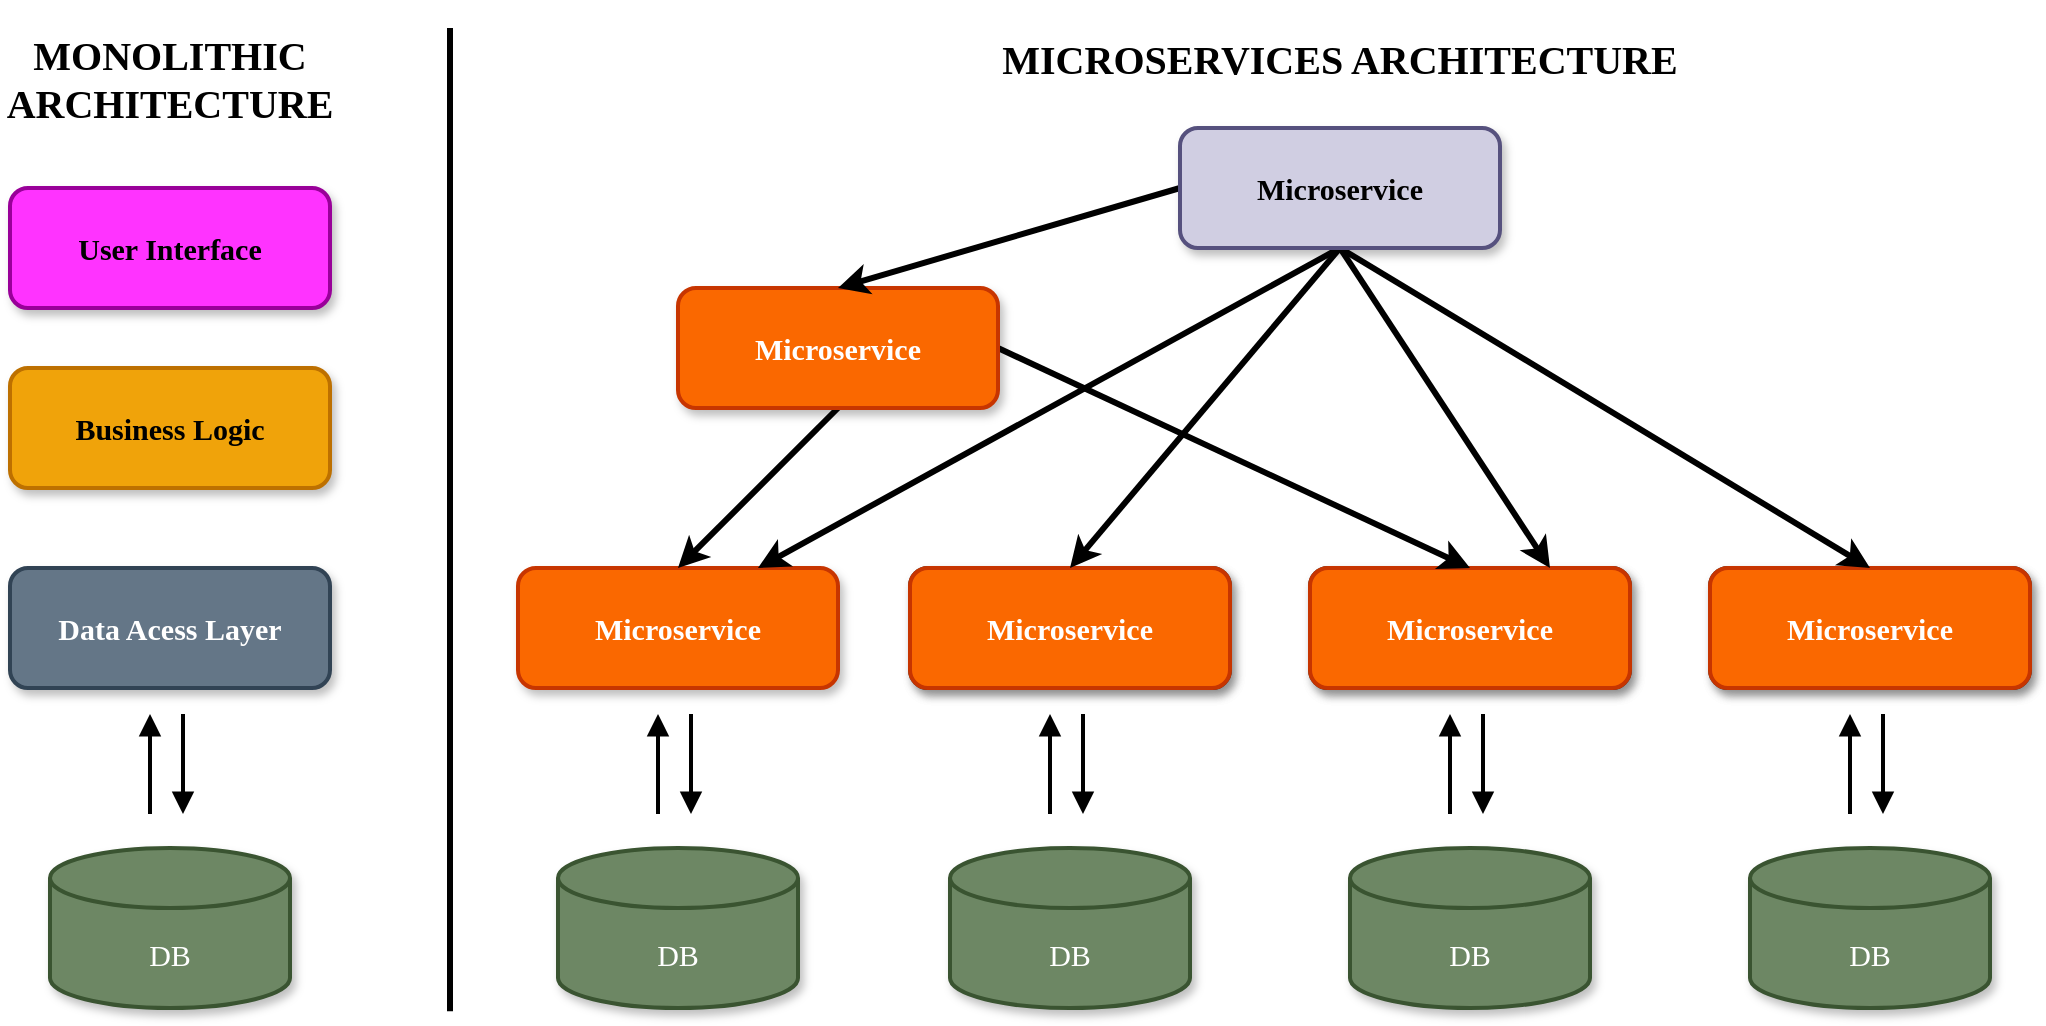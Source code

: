 <mxfile>
    <diagram id="ebu0yD5T-y7D76ZlQ7Ex" name="페이지-1">
        <mxGraphModel dx="1451" dy="1122" grid="1" gridSize="10" guides="1" tooltips="1" connect="1" arrows="1" fold="1" page="1" pageScale="1" pageWidth="827" pageHeight="1169" math="0" shadow="0">
            <root>
                <mxCell id="0"/>
                <mxCell id="1" parent="0"/>
                <mxCell id="2" value="User Interface" style="rounded=1;whiteSpace=wrap;html=1;fontFamily=Comic Sans MS;fontStyle=1;fontSize=15;glass=0;shadow=1;strokeWidth=2;fillColor=#FF33FF;strokeColor=#990099;" parent="1" vertex="1">
                    <mxGeometry x="80" y="230" width="160" height="60" as="geometry"/>
                </mxCell>
                <mxCell id="3" value="Business Logic" style="rounded=1;whiteSpace=wrap;html=1;fontFamily=Comic Sans MS;fontStyle=1;fontSize=15;glass=0;shadow=1;strokeWidth=2;fillColor=#f0a30a;fontColor=#000000;strokeColor=#BD7000;" parent="1" vertex="1">
                    <mxGeometry x="80" y="320" width="160" height="60" as="geometry"/>
                </mxCell>
                <mxCell id="4" value="Data Acess Layer" style="rounded=1;whiteSpace=wrap;html=1;fontFamily=Comic Sans MS;fontStyle=1;fontSize=15;glass=0;shadow=1;strokeWidth=2;fillColor=#647687;fontColor=#ffffff;strokeColor=#314354;" parent="1" vertex="1">
                    <mxGeometry x="80" y="420" width="160" height="60" as="geometry"/>
                </mxCell>
                <mxCell id="5" value="DB" style="shape=cylinder3;whiteSpace=wrap;html=1;boundedLbl=1;backgroundOutline=1;size=15;fontFamily=Comic Sans MS;fontSize=15;shadow=1;strokeWidth=2;fillColor=#6d8764;fontColor=#ffffff;strokeColor=#3A5431;" parent="1" vertex="1">
                    <mxGeometry x="100" y="560" width="120" height="80" as="geometry"/>
                </mxCell>
                <mxCell id="6" value="" style="endArrow=block;html=1;fontFamily=Comic Sans MS;fontSize=15;endFill=1;strokeWidth=2;" parent="1" edge="1">
                    <mxGeometry width="50" height="50" relative="1" as="geometry">
                        <mxPoint x="150" y="543" as="sourcePoint"/>
                        <mxPoint x="150" y="493" as="targetPoint"/>
                    </mxGeometry>
                </mxCell>
                <mxCell id="7" value="" style="endArrow=none;html=1;fontFamily=Comic Sans MS;fontSize=15;endFill=0;startArrow=block;startFill=1;strokeWidth=2;" parent="1" edge="1">
                    <mxGeometry width="50" height="50" relative="1" as="geometry">
                        <mxPoint x="166.5" y="543" as="sourcePoint"/>
                        <mxPoint x="166.5" y="493" as="targetPoint"/>
                    </mxGeometry>
                </mxCell>
                <mxCell id="8" value="MONOLITHIC ARCHITECTURE" style="text;html=1;strokeColor=none;fillColor=none;align=center;verticalAlign=middle;whiteSpace=wrap;rounded=0;shadow=1;glass=0;sketch=1;fontFamily=Comic Sans MS;fontSize=20;fontStyle=1" parent="1" vertex="1">
                    <mxGeometry x="80" y="150" width="160" height="50" as="geometry"/>
                </mxCell>
                <mxCell id="9" value="Microservice" style="rounded=1;whiteSpace=wrap;html=1;fontFamily=Comic Sans MS;fontStyle=1;fontSize=15;glass=0;shadow=1;strokeWidth=2;fillColor=#fa6800;fontColor=#FFFFFF;strokeColor=#C73500;" vertex="1" parent="1">
                    <mxGeometry x="334" y="420" width="160" height="60" as="geometry"/>
                </mxCell>
                <mxCell id="10" value="DB" style="shape=cylinder3;whiteSpace=wrap;html=1;boundedLbl=1;backgroundOutline=1;size=15;fontFamily=Comic Sans MS;fontSize=15;shadow=1;strokeWidth=2;fillColor=#6d8764;fontColor=#ffffff;strokeColor=#3A5431;" vertex="1" parent="1">
                    <mxGeometry x="354" y="560" width="120" height="80" as="geometry"/>
                </mxCell>
                <mxCell id="11" value="" style="endArrow=block;html=1;fontFamily=Comic Sans MS;fontSize=15;endFill=1;strokeWidth=2;" edge="1" parent="1">
                    <mxGeometry width="50" height="50" relative="1" as="geometry">
                        <mxPoint x="404" y="543" as="sourcePoint"/>
                        <mxPoint x="404" y="493" as="targetPoint"/>
                    </mxGeometry>
                </mxCell>
                <mxCell id="12" value="" style="endArrow=none;html=1;fontFamily=Comic Sans MS;fontSize=15;endFill=0;startArrow=block;startFill=1;strokeWidth=2;" edge="1" parent="1">
                    <mxGeometry width="50" height="50" relative="1" as="geometry">
                        <mxPoint x="420.5" y="543" as="sourcePoint"/>
                        <mxPoint x="420.5" y="493" as="targetPoint"/>
                    </mxGeometry>
                </mxCell>
                <mxCell id="13" value="Microservice" style="rounded=1;whiteSpace=wrap;html=1;fontFamily=Comic Sans MS;fontStyle=1;fontSize=15;glass=0;shadow=1;strokeWidth=2;fillColor=#647687;fontColor=#ffffff;strokeColor=#314354;" vertex="1" parent="1">
                    <mxGeometry x="530" y="420" width="160" height="60" as="geometry"/>
                </mxCell>
                <mxCell id="14" value="DB" style="shape=cylinder3;whiteSpace=wrap;html=1;boundedLbl=1;backgroundOutline=1;size=15;fontFamily=Comic Sans MS;fontSize=15;shadow=1;strokeWidth=2;fillColor=#6d8764;fontColor=#ffffff;strokeColor=#3A5431;" vertex="1" parent="1">
                    <mxGeometry x="550" y="560" width="120" height="80" as="geometry"/>
                </mxCell>
                <mxCell id="15" value="" style="endArrow=block;html=1;fontFamily=Comic Sans MS;fontSize=15;endFill=1;strokeWidth=2;" edge="1" parent="1">
                    <mxGeometry width="50" height="50" relative="1" as="geometry">
                        <mxPoint x="600" y="543" as="sourcePoint"/>
                        <mxPoint x="600" y="493" as="targetPoint"/>
                    </mxGeometry>
                </mxCell>
                <mxCell id="16" value="" style="endArrow=none;html=1;fontFamily=Comic Sans MS;fontSize=15;endFill=0;startArrow=block;startFill=1;strokeWidth=2;" edge="1" parent="1">
                    <mxGeometry width="50" height="50" relative="1" as="geometry">
                        <mxPoint x="616.5" y="543" as="sourcePoint"/>
                        <mxPoint x="616.5" y="493" as="targetPoint"/>
                    </mxGeometry>
                </mxCell>
                <mxCell id="17" value="Microservice" style="rounded=1;whiteSpace=wrap;html=1;fontFamily=Comic Sans MS;fontStyle=1;fontSize=15;glass=0;shadow=1;strokeWidth=2;fillColor=#647687;fontColor=#ffffff;strokeColor=#314354;" vertex="1" parent="1">
                    <mxGeometry x="730" y="420" width="160" height="60" as="geometry"/>
                </mxCell>
                <mxCell id="18" value="DB" style="shape=cylinder3;whiteSpace=wrap;html=1;boundedLbl=1;backgroundOutline=1;size=15;fontFamily=Comic Sans MS;fontSize=15;shadow=1;strokeWidth=2;fillColor=#6d8764;fontColor=#ffffff;strokeColor=#3A5431;" vertex="1" parent="1">
                    <mxGeometry x="750" y="560" width="120" height="80" as="geometry"/>
                </mxCell>
                <mxCell id="19" value="" style="endArrow=block;html=1;fontFamily=Comic Sans MS;fontSize=15;endFill=1;strokeWidth=2;" edge="1" parent="1">
                    <mxGeometry width="50" height="50" relative="1" as="geometry">
                        <mxPoint x="800" y="543" as="sourcePoint"/>
                        <mxPoint x="800" y="493" as="targetPoint"/>
                    </mxGeometry>
                </mxCell>
                <mxCell id="20" value="" style="endArrow=none;html=1;fontFamily=Comic Sans MS;fontSize=15;endFill=0;startArrow=block;startFill=1;strokeWidth=2;" edge="1" parent="1">
                    <mxGeometry width="50" height="50" relative="1" as="geometry">
                        <mxPoint x="816.5" y="543" as="sourcePoint"/>
                        <mxPoint x="816.5" y="493" as="targetPoint"/>
                    </mxGeometry>
                </mxCell>
                <mxCell id="21" value="Microservice" style="rounded=1;whiteSpace=wrap;html=1;fontFamily=Comic Sans MS;fontStyle=1;fontSize=15;glass=0;shadow=1;strokeWidth=2;fillColor=#647687;fontColor=#ffffff;strokeColor=#314354;" vertex="1" parent="1">
                    <mxGeometry x="930" y="420" width="160" height="60" as="geometry"/>
                </mxCell>
                <mxCell id="22" value="DB" style="shape=cylinder3;whiteSpace=wrap;html=1;boundedLbl=1;backgroundOutline=1;size=15;fontFamily=Comic Sans MS;fontSize=15;shadow=1;strokeWidth=2;fillColor=#6d8764;fontColor=#ffffff;strokeColor=#3A5431;" vertex="1" parent="1">
                    <mxGeometry x="950" y="560" width="120" height="80" as="geometry"/>
                </mxCell>
                <mxCell id="23" value="" style="endArrow=block;html=1;fontFamily=Comic Sans MS;fontSize=15;endFill=1;strokeWidth=2;" edge="1" parent="1">
                    <mxGeometry width="50" height="50" relative="1" as="geometry">
                        <mxPoint x="1000" y="543" as="sourcePoint"/>
                        <mxPoint x="1000" y="493" as="targetPoint"/>
                    </mxGeometry>
                </mxCell>
                <mxCell id="24" value="" style="endArrow=none;html=1;fontFamily=Comic Sans MS;fontSize=15;endFill=0;startArrow=block;startFill=1;strokeWidth=2;" edge="1" parent="1">
                    <mxGeometry width="50" height="50" relative="1" as="geometry">
                        <mxPoint x="1016.5" y="543" as="sourcePoint"/>
                        <mxPoint x="1016.5" y="493" as="targetPoint"/>
                    </mxGeometry>
                </mxCell>
                <mxCell id="25" value="" style="endArrow=none;html=1;strokeWidth=3;" edge="1" parent="1">
                    <mxGeometry width="50" height="50" relative="1" as="geometry">
                        <mxPoint x="300" y="641.667" as="sourcePoint"/>
                        <mxPoint x="300" y="150" as="targetPoint"/>
                    </mxGeometry>
                </mxCell>
                <mxCell id="26" value="MICROSERVICES ARCHITECTURE" style="text;html=1;strokeColor=none;fillColor=none;align=center;verticalAlign=middle;whiteSpace=wrap;rounded=0;shadow=1;glass=0;sketch=1;fontFamily=Comic Sans MS;fontSize=20;fontStyle=1" vertex="1" parent="1">
                    <mxGeometry x="560" y="140" width="370" height="50" as="geometry"/>
                </mxCell>
                <mxCell id="27" value="Microservice" style="rounded=1;whiteSpace=wrap;html=1;fontFamily=Comic Sans MS;fontStyle=1;fontSize=15;glass=0;shadow=1;strokeWidth=2;fillColor=#fa6800;fontColor=#FFFFFF;strokeColor=#C73500;" vertex="1" parent="1">
                    <mxGeometry x="930" y="420" width="160" height="60" as="geometry"/>
                </mxCell>
                <mxCell id="28" value="Microservice" style="rounded=1;whiteSpace=wrap;html=1;fontFamily=Comic Sans MS;fontStyle=1;fontSize=15;glass=0;shadow=1;strokeWidth=2;fillColor=#fa6800;fontColor=#FFFFFF;strokeColor=#C73500;" vertex="1" parent="1">
                    <mxGeometry x="730" y="420" width="160" height="60" as="geometry"/>
                </mxCell>
                <mxCell id="29" value="Microservice" style="rounded=1;whiteSpace=wrap;html=1;fontFamily=Comic Sans MS;fontStyle=1;fontSize=15;glass=0;shadow=1;strokeWidth=2;fillColor=#fa6800;fontColor=#FFFFFF;strokeColor=#C73500;" vertex="1" parent="1">
                    <mxGeometry x="530" y="420" width="160" height="60" as="geometry"/>
                </mxCell>
                <mxCell id="33" style="edgeStyle=none;html=1;exitX=0.5;exitY=1;exitDx=0;exitDy=0;entryX=0.5;entryY=0;entryDx=0;entryDy=0;fontColor=#000000;strokeWidth=3;" edge="1" parent="1" source="30" target="9">
                    <mxGeometry relative="1" as="geometry"/>
                </mxCell>
                <mxCell id="35" style="edgeStyle=none;html=1;exitX=1;exitY=0.5;exitDx=0;exitDy=0;entryX=0.5;entryY=0;entryDx=0;entryDy=0;fontColor=#000000;strokeWidth=3;" edge="1" parent="1" source="30" target="28">
                    <mxGeometry relative="1" as="geometry"/>
                </mxCell>
                <mxCell id="30" value="Microservice" style="rounded=1;whiteSpace=wrap;html=1;fontFamily=Comic Sans MS;fontStyle=1;fontSize=15;glass=0;shadow=1;strokeWidth=2;fillColor=#fa6800;fontColor=#FFFFFF;strokeColor=#C73500;" vertex="1" parent="1">
                    <mxGeometry x="414" y="280" width="160" height="60" as="geometry"/>
                </mxCell>
                <mxCell id="32" style="edgeStyle=none;html=1;exitX=0;exitY=0.5;exitDx=0;exitDy=0;entryX=0.5;entryY=0;entryDx=0;entryDy=0;fontColor=#000000;strokeWidth=3;" edge="1" parent="1" source="31" target="30">
                    <mxGeometry relative="1" as="geometry"/>
                </mxCell>
                <mxCell id="34" style="edgeStyle=none;html=1;exitX=0.5;exitY=1;exitDx=0;exitDy=0;entryX=0.75;entryY=0;entryDx=0;entryDy=0;fontColor=#000000;strokeWidth=3;" edge="1" parent="1" source="31" target="9">
                    <mxGeometry relative="1" as="geometry"/>
                </mxCell>
                <mxCell id="36" style="edgeStyle=none;html=1;exitX=0.5;exitY=1;exitDx=0;exitDy=0;entryX=0.5;entryY=0;entryDx=0;entryDy=0;fontColor=#000000;strokeWidth=3;" edge="1" parent="1" source="31" target="29">
                    <mxGeometry relative="1" as="geometry"/>
                </mxCell>
                <mxCell id="37" style="edgeStyle=none;html=1;exitX=0.5;exitY=1;exitDx=0;exitDy=0;entryX=0.75;entryY=0;entryDx=0;entryDy=0;fontColor=#000000;strokeWidth=3;" edge="1" parent="1" source="31" target="28">
                    <mxGeometry relative="1" as="geometry"/>
                </mxCell>
                <mxCell id="38" style="edgeStyle=none;html=1;exitX=0.5;exitY=1;exitDx=0;exitDy=0;entryX=0.5;entryY=0;entryDx=0;entryDy=0;fontColor=#000000;strokeWidth=3;" edge="1" parent="1" source="31" target="27">
                    <mxGeometry relative="1" as="geometry"/>
                </mxCell>
                <mxCell id="31" value="Microservice" style="rounded=1;whiteSpace=wrap;html=1;fontFamily=Comic Sans MS;fontStyle=1;fontSize=15;glass=0;shadow=1;strokeWidth=2;fillColor=#d0cee2;strokeColor=#56517e;fontColor=#000000;" vertex="1" parent="1">
                    <mxGeometry x="665" y="200" width="160" height="60" as="geometry"/>
                </mxCell>
            </root>
        </mxGraphModel>
    </diagram>
</mxfile>